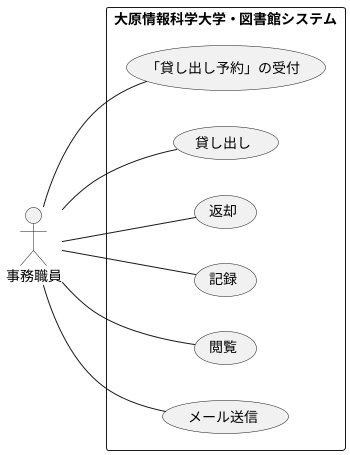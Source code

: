 @startuml メニュー項目
left to right direction
actor "事務職員" as ac1
' actor "会員" as ac2
rectangle  大原情報科学大学・図書館システム{
  usecase "「貸し出し予約」の受付" as UC1
  usecase "貸し出し" as UC2
  usecase "返却" as UC3
  usecase "記録" as UC4
  usecase "閲覧" as UC5
  usecase "メール送信" as UC6
}
' ac2 -- UC0
ac1 -- UC1
ac1 -- UC2
ac1 -- UC3
ac1 -- UC4
ac1 -- UC5
ac1 -- UC6
@enduml